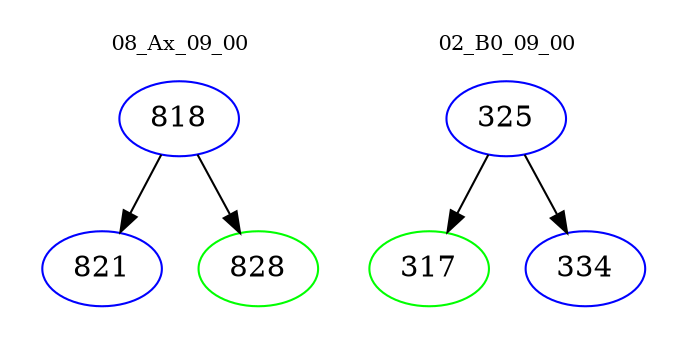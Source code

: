 digraph{
subgraph cluster_0 {
color = white
label = "08_Ax_09_00";
fontsize=10;
T0_818 [label="818", color="blue"]
T0_818 -> T0_821 [color="black"]
T0_821 [label="821", color="blue"]
T0_818 -> T0_828 [color="black"]
T0_828 [label="828", color="green"]
}
subgraph cluster_1 {
color = white
label = "02_B0_09_00";
fontsize=10;
T1_325 [label="325", color="blue"]
T1_325 -> T1_317 [color="black"]
T1_317 [label="317", color="green"]
T1_325 -> T1_334 [color="black"]
T1_334 [label="334", color="blue"]
}
}
